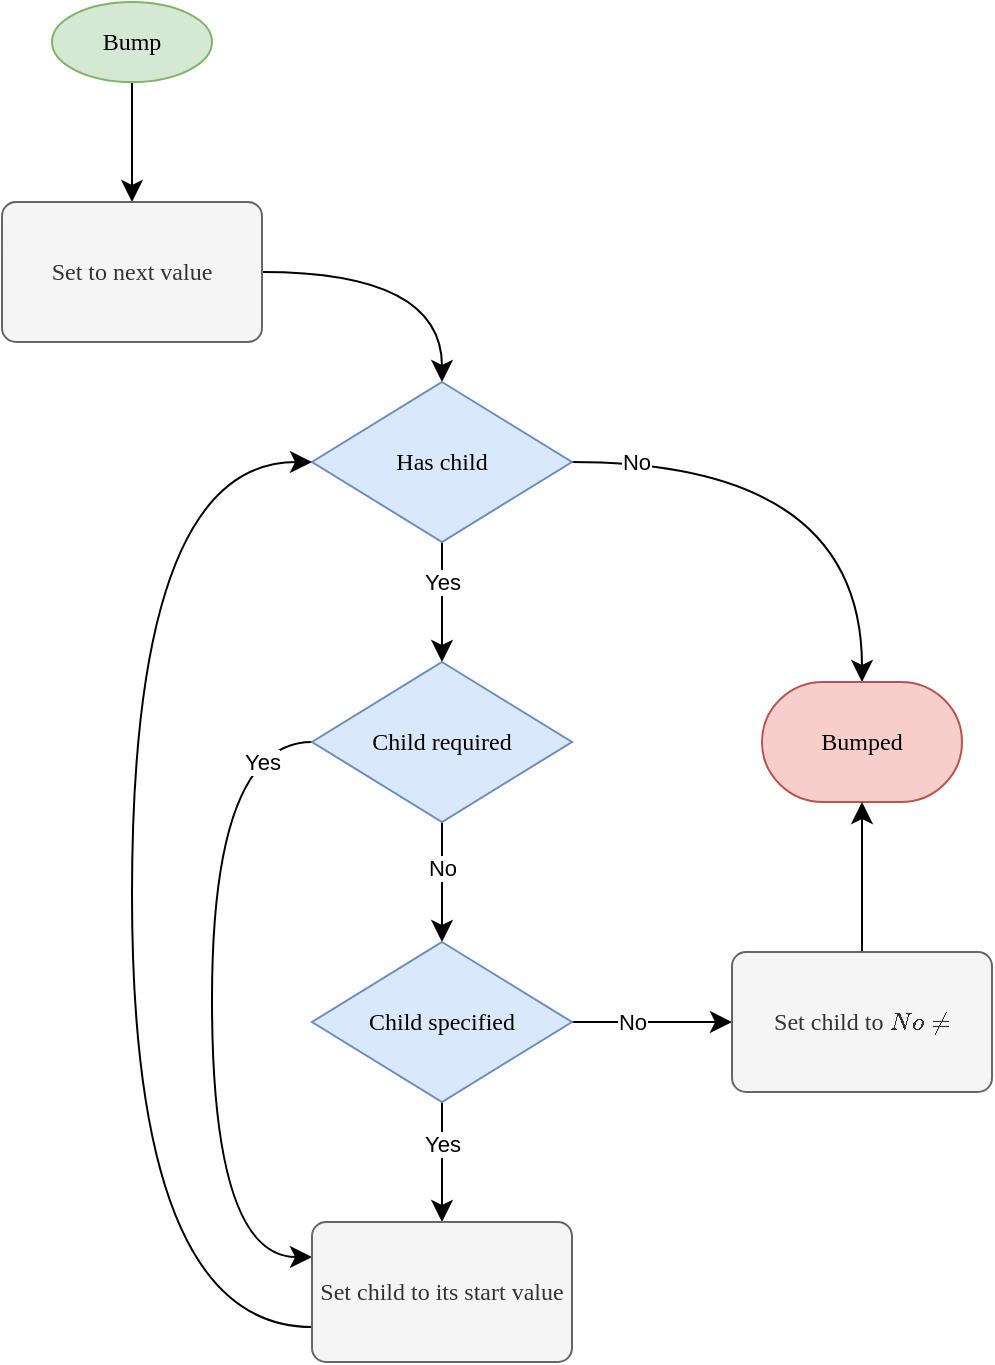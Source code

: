 <mxfile version="13.6.2" type="device"><diagram id="lodKyeSRUOQpwdrVEHGO" name="Page-1"><mxGraphModel dx="1422" dy="942" grid="1" gridSize="10" guides="1" tooltips="1" connect="1" arrows="1" fold="1" page="1" pageScale="1" pageWidth="827" pageHeight="1169" math="0" shadow="0"><root><mxCell id="0"/><mxCell id="1" parent="0"/><mxCell id="HuftVMtb9u9n0eqRVeXm-6" value="" style="edgeStyle=orthogonalEdgeStyle;orthogonalLoop=1;jettySize=auto;html=1;curved=1;endSize=8;startSize=8;" edge="1" parent="1" source="HuftVMtb9u9n0eqRVeXm-1" target="HuftVMtb9u9n0eqRVeXm-2"><mxGeometry relative="1" as="geometry"/></mxCell><mxCell id="HuftVMtb9u9n0eqRVeXm-1" value="Bump" style="strokeWidth=1;html=1;shape=mxgraph.flowchart.start_1;whiteSpace=wrap;fillColor=#d5e8d4;strokeColor=#82b366;fontFamily=Verdana;fontSize=12;" vertex="1" parent="1"><mxGeometry x="90" y="110" width="80" height="40" as="geometry"/></mxCell><mxCell id="HuftVMtb9u9n0eqRVeXm-7" value="" style="edgeStyle=orthogonalEdgeStyle;orthogonalLoop=1;jettySize=auto;html=1;curved=1;endSize=8;startSize=8;" edge="1" parent="1" source="HuftVMtb9u9n0eqRVeXm-2" target="HuftVMtb9u9n0eqRVeXm-5"><mxGeometry relative="1" as="geometry"/></mxCell><mxCell id="HuftVMtb9u9n0eqRVeXm-2" value="Set to next value" style="rounded=1;whiteSpace=wrap;html=1;absoluteArcSize=1;arcSize=14;strokeWidth=1;fillColor=#f5f5f5;strokeColor=#666666;fontColor=#333333;spacing=5;fontFamily=Verdana;" vertex="1" parent="1"><mxGeometry x="65" y="210" width="130" height="70" as="geometry"/></mxCell><mxCell id="HuftVMtb9u9n0eqRVeXm-18" value="" style="edgeStyle=orthogonalEdgeStyle;orthogonalLoop=1;jettySize=auto;html=1;curved=1;endSize=8;startSize=8;" edge="1" parent="1" source="HuftVMtb9u9n0eqRVeXm-5" target="HuftVMtb9u9n0eqRVeXm-9"><mxGeometry relative="1" as="geometry"/></mxCell><mxCell id="HuftVMtb9u9n0eqRVeXm-19" value="Yes" style="edgeLabel;html=1;align=center;verticalAlign=middle;resizable=0;points=[];" vertex="1" connectable="0" parent="HuftVMtb9u9n0eqRVeXm-18"><mxGeometry x="-0.295" y="1" relative="1" as="geometry"><mxPoint x="-1" y="-1.14" as="offset"/></mxGeometry></mxCell><mxCell id="HuftVMtb9u9n0eqRVeXm-25" style="edgeStyle=orthogonalEdgeStyle;orthogonalLoop=1;jettySize=auto;html=1;exitX=1;exitY=0.5;exitDx=0;exitDy=0;exitPerimeter=0;entryX=0.5;entryY=0;entryDx=0;entryDy=0;entryPerimeter=0;curved=1;endSize=8;startSize=8;" edge="1" parent="1" source="HuftVMtb9u9n0eqRVeXm-5" target="HuftVMtb9u9n0eqRVeXm-12"><mxGeometry relative="1" as="geometry"><mxPoint x="430" y="390" as="targetPoint"/></mxGeometry></mxCell><mxCell id="HuftVMtb9u9n0eqRVeXm-29" value="No" style="edgeLabel;html=1;align=center;verticalAlign=middle;resizable=0;points=[];" vertex="1" connectable="0" parent="HuftVMtb9u9n0eqRVeXm-25"><mxGeometry x="-0.753" relative="1" as="geometry"><mxPoint as="offset"/></mxGeometry></mxCell><mxCell id="HuftVMtb9u9n0eqRVeXm-5" value="Has child" style="strokeWidth=1;html=1;shape=mxgraph.flowchart.decision;whiteSpace=wrap;spacing=20;fillColor=#dae8fc;strokeColor=#6c8ebf;fontFamily=Verdana;" vertex="1" parent="1"><mxGeometry x="220" y="300" width="130" height="80" as="geometry"/></mxCell><mxCell id="HuftVMtb9u9n0eqRVeXm-17" value="" style="edgeStyle=orthogonalEdgeStyle;orthogonalLoop=1;jettySize=auto;html=1;curved=1;endSize=8;startSize=8;" edge="1" parent="1" source="HuftVMtb9u9n0eqRVeXm-9" target="HuftVMtb9u9n0eqRVeXm-10"><mxGeometry relative="1" as="geometry"/></mxCell><mxCell id="HuftVMtb9u9n0eqRVeXm-20" value="No" style="edgeLabel;html=1;align=center;verticalAlign=middle;resizable=0;points=[];" vertex="1" connectable="0" parent="HuftVMtb9u9n0eqRVeXm-17"><mxGeometry x="-0.244" relative="1" as="geometry"><mxPoint as="offset"/></mxGeometry></mxCell><mxCell id="HuftVMtb9u9n0eqRVeXm-26" style="edgeStyle=orthogonalEdgeStyle;orthogonalLoop=1;jettySize=auto;html=1;exitX=0;exitY=0.5;exitDx=0;exitDy=0;exitPerimeter=0;entryX=0;entryY=0.25;entryDx=0;entryDy=0;curved=1;endSize=8;startSize=8;" edge="1" parent="1" source="HuftVMtb9u9n0eqRVeXm-9" target="HuftVMtb9u9n0eqRVeXm-11"><mxGeometry relative="1" as="geometry"><Array as="points"><mxPoint x="170" y="480"/><mxPoint x="170" y="738"/></Array></mxGeometry></mxCell><mxCell id="HuftVMtb9u9n0eqRVeXm-27" value="Yes" style="edgeLabel;html=1;align=center;verticalAlign=middle;resizable=0;points=[];" vertex="1" connectable="0" parent="HuftVMtb9u9n0eqRVeXm-26"><mxGeometry x="-0.844" relative="1" as="geometry"><mxPoint x="3" y="9.98" as="offset"/></mxGeometry></mxCell><mxCell id="HuftVMtb9u9n0eqRVeXm-9" value="Child required" style="strokeWidth=1;html=1;shape=mxgraph.flowchart.decision;whiteSpace=wrap;spacing=20;fillColor=#dae8fc;strokeColor=#6c8ebf;fontFamily=Verdana;" vertex="1" parent="1"><mxGeometry x="220" y="440" width="130" height="80" as="geometry"/></mxCell><mxCell id="HuftVMtb9u9n0eqRVeXm-14" value="" style="edgeStyle=orthogonalEdgeStyle;orthogonalLoop=1;jettySize=auto;html=1;curved=1;endSize=8;startSize=8;" edge="1" parent="1" source="HuftVMtb9u9n0eqRVeXm-10" target="HuftVMtb9u9n0eqRVeXm-13"><mxGeometry relative="1" as="geometry"/></mxCell><mxCell id="HuftVMtb9u9n0eqRVeXm-22" value="No" style="edgeLabel;html=1;align=center;verticalAlign=middle;resizable=0;points=[];" vertex="1" connectable="0" parent="HuftVMtb9u9n0eqRVeXm-14"><mxGeometry x="-0.63" relative="1" as="geometry"><mxPoint x="15.14" as="offset"/></mxGeometry></mxCell><mxCell id="HuftVMtb9u9n0eqRVeXm-16" value="" style="edgeStyle=orthogonalEdgeStyle;orthogonalLoop=1;jettySize=auto;html=1;curved=1;endSize=8;startSize=8;" edge="1" parent="1" source="HuftVMtb9u9n0eqRVeXm-10" target="HuftVMtb9u9n0eqRVeXm-11"><mxGeometry relative="1" as="geometry"/></mxCell><mxCell id="HuftVMtb9u9n0eqRVeXm-21" value="Yes" style="edgeLabel;html=1;align=center;verticalAlign=middle;resizable=0;points=[];" vertex="1" connectable="0" parent="HuftVMtb9u9n0eqRVeXm-16"><mxGeometry x="-0.302" relative="1" as="geometry"><mxPoint as="offset"/></mxGeometry></mxCell><mxCell id="HuftVMtb9u9n0eqRVeXm-10" value="Child specified" style="strokeWidth=1;html=1;shape=mxgraph.flowchart.decision;whiteSpace=wrap;spacing=20;fillColor=#dae8fc;strokeColor=#6c8ebf;fontFamily=Verdana;" vertex="1" parent="1"><mxGeometry x="220" y="580" width="130" height="80" as="geometry"/></mxCell><mxCell id="HuftVMtb9u9n0eqRVeXm-28" style="edgeStyle=orthogonalEdgeStyle;orthogonalLoop=1;jettySize=auto;html=1;exitX=0;exitY=0.75;exitDx=0;exitDy=0;entryX=0;entryY=0.5;entryDx=0;entryDy=0;entryPerimeter=0;curved=1;endSize=8;startSize=8;" edge="1" parent="1" source="HuftVMtb9u9n0eqRVeXm-11" target="HuftVMtb9u9n0eqRVeXm-5"><mxGeometry relative="1" as="geometry"><Array as="points"><mxPoint x="130" y="772"/><mxPoint x="130" y="340"/></Array></mxGeometry></mxCell><mxCell id="HuftVMtb9u9n0eqRVeXm-11" value="Set child to its start value" style="rounded=1;whiteSpace=wrap;html=1;absoluteArcSize=1;arcSize=14;strokeWidth=1;fillColor=#f5f5f5;strokeColor=#666666;fontColor=#333333;spacing=5;fontFamily=Verdana;" vertex="1" parent="1"><mxGeometry x="220" y="720" width="130" height="70" as="geometry"/></mxCell><mxCell id="HuftVMtb9u9n0eqRVeXm-12" value="Bumped" style="strokeWidth=1;html=1;shape=mxgraph.flowchart.terminator;whiteSpace=wrap;fontFamily=Verdana;fontSize=12;fillColor=#f8cecc;strokeColor=#b85450;" vertex="1" parent="1"><mxGeometry x="445" y="450" width="100" height="60" as="geometry"/></mxCell><mxCell id="HuftVMtb9u9n0eqRVeXm-15" value="" style="edgeStyle=orthogonalEdgeStyle;orthogonalLoop=1;jettySize=auto;html=1;curved=1;endSize=8;startSize=8;" edge="1" parent="1" source="HuftVMtb9u9n0eqRVeXm-13" target="HuftVMtb9u9n0eqRVeXm-12"><mxGeometry relative="1" as="geometry"/></mxCell><mxCell id="HuftVMtb9u9n0eqRVeXm-13" value="Set child to `None`" style="rounded=1;whiteSpace=wrap;html=1;absoluteArcSize=1;arcSize=14;strokeWidth=1;fillColor=#f5f5f5;strokeColor=#666666;fontColor=#333333;spacing=5;fontFamily=Verdana;" vertex="1" parent="1"><mxGeometry x="430" y="585" width="130" height="70" as="geometry"/></mxCell></root></mxGraphModel></diagram></mxfile>